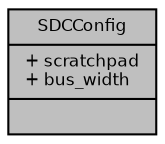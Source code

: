 digraph "SDCConfig"
{
  bgcolor="transparent";
  edge [fontname="Helvetica",fontsize="8",labelfontname="Helvetica",labelfontsize="8"];
  node [fontname="Helvetica",fontsize="8",shape=record];
  Node1 [label="{SDCConfig\n|+ scratchpad\l+ bus_width\l|}",height=0.2,width=0.4,color="black", fillcolor="grey75", style="filled", fontcolor="black"];
}
